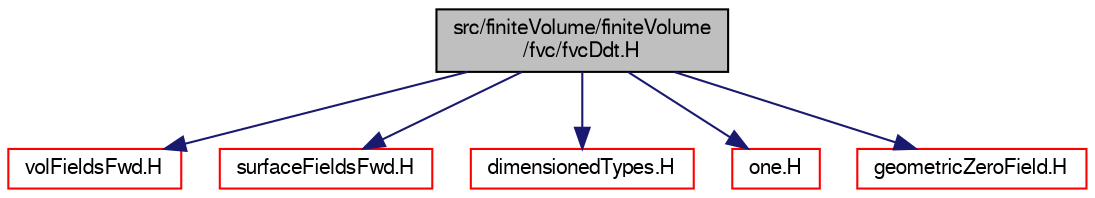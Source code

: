 digraph "src/finiteVolume/finiteVolume/fvc/fvcDdt.H"
{
  bgcolor="transparent";
  edge [fontname="FreeSans",fontsize="10",labelfontname="FreeSans",labelfontsize="10"];
  node [fontname="FreeSans",fontsize="10",shape=record];
  Node0 [label="src/finiteVolume/finiteVolume\l/fvc/fvcDdt.H",height=0.2,width=0.4,color="black", fillcolor="grey75", style="filled", fontcolor="black"];
  Node0 -> Node1 [color="midnightblue",fontsize="10",style="solid",fontname="FreeSans"];
  Node1 [label="volFieldsFwd.H",height=0.2,width=0.4,color="red",URL="$a02753.html"];
  Node0 -> Node59 [color="midnightblue",fontsize="10",style="solid",fontname="FreeSans"];
  Node59 [label="surfaceFieldsFwd.H",height=0.2,width=0.4,color="red",URL="$a02738.html"];
  Node0 -> Node60 [color="midnightblue",fontsize="10",style="solid",fontname="FreeSans"];
  Node60 [label="dimensionedTypes.H",height=0.2,width=0.4,color="red",URL="$a09377.html"];
  Node0 -> Node121 [color="midnightblue",fontsize="10",style="solid",fontname="FreeSans"];
  Node121 [label="one.H",height=0.2,width=0.4,color="red",URL="$a12422.html"];
  Node0 -> Node123 [color="midnightblue",fontsize="10",style="solid",fontname="FreeSans"];
  Node123 [label="geometricZeroField.H",height=0.2,width=0.4,color="red",URL="$a09872.html"];
}
